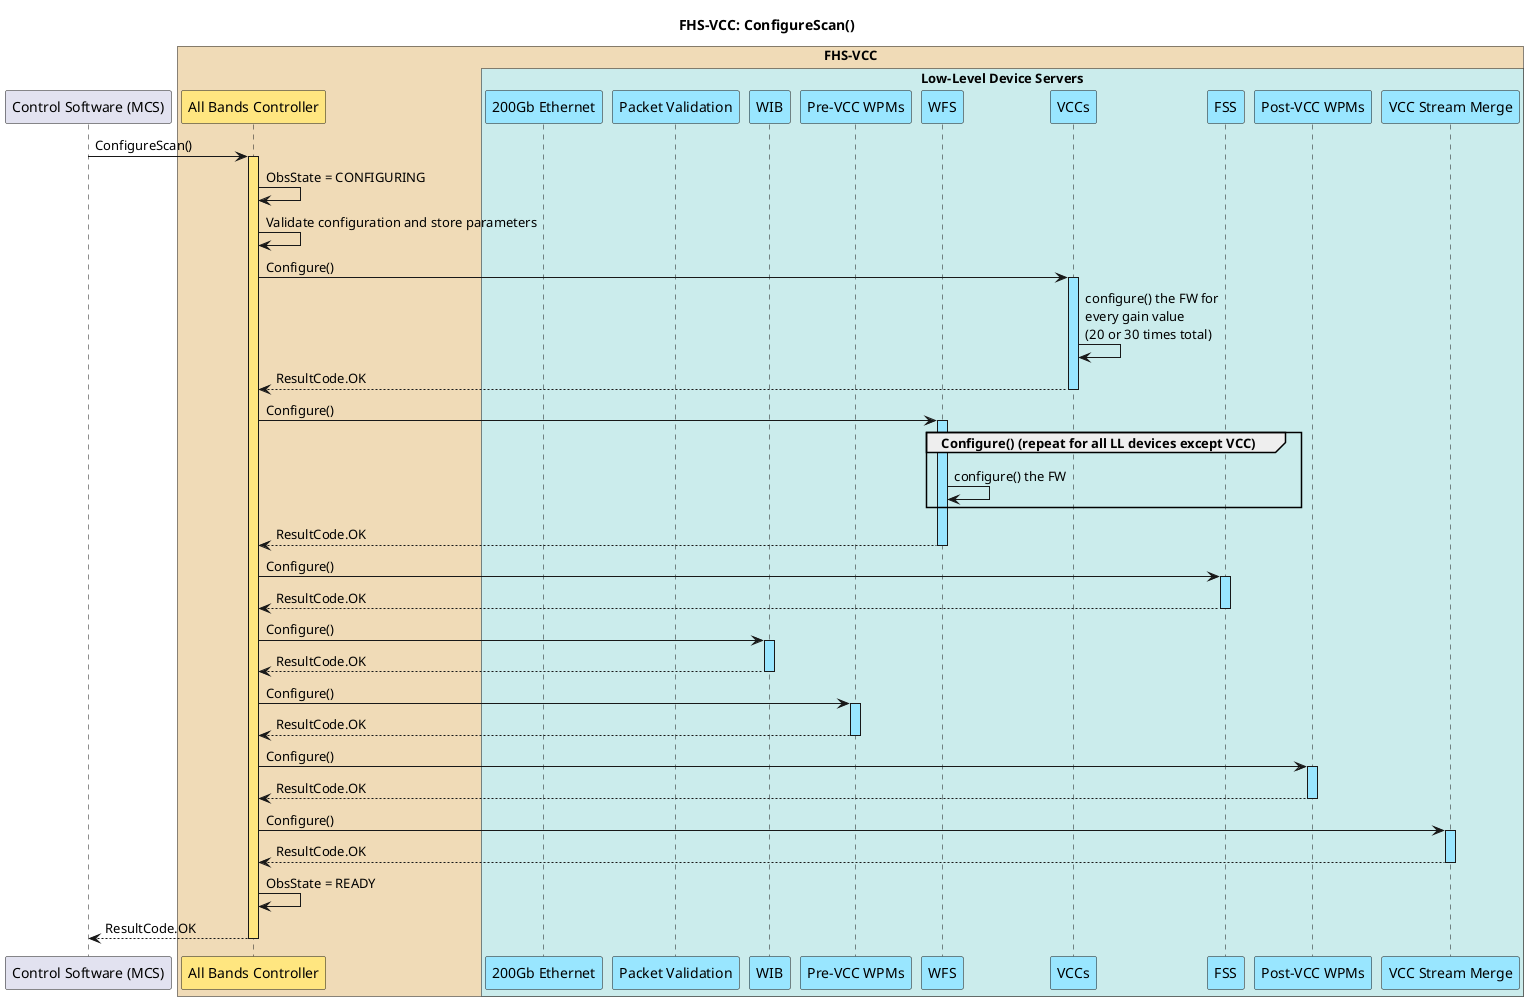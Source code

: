 @startuml fhs_vcc_configure_scan
!pragma teoz true

title FHS-VCC: ConfigureScan()

!$MCSLifeline = "#DDDDEE"
!$FHSVCCBackground = "#f0dbb7"
!$AllBands = "#ffe680"
!$AllBandsLifeline = "#ffe680"
!$LowLevelDSBackground = "#cbecec"
!$LowLevelDS = "#99e6ff"
!$LowLevelDSLifeline = "#99e6ff"

participant "Control Software (MCS)" as mcs

box "FHS-VCC" $FHSVCCBackground
participant "All Bands Controller" as allbands $AllBands
box "Low-Level Device Servers" $LowLevelDSBackground
participant "200Gb Ethernet" as eth_ds $LowLevelDS
participant "Packet Validation" as pv_ds $LowLevelDS
participant "WIB" as wib_ds $LowLevelDS
participant "Pre-VCC WPMs" as wpm_pre_ds $LowLevelDS
participant "WFS" as wfs_ds $LowLevelDS
participant "VCCs" as vcc_ds $LowLevelDS
participant "FSS" as fss_ds $LowLevelDS
participant "Post-VCC WPMs" as wpm_post_ds $LowLevelDS
participant "VCC Stream Merge" as vccsm_ds $LowLevelDS
end box
end box

mcs -> allbands ++ $AllBandsLifeline: ConfigureScan()
allbands -> allbands: ObsState = CONFIGURING
allbands -> allbands: Validate configuration and store parameters

allbands -> vcc_ds ++ $LowLevelDSLifeline: Configure()
vcc_ds -> vcc_ds: configure() the FW for\nevery gain value\n(20 or 30 times total)
allbands <-- vcc_ds --: ResultCode.OK

allbands -> wfs_ds ++ $LowLevelDSLifeline: Configure()
group Configure() (repeat for all LL devices except VCC)
wfs_ds -> wfs_ds: configure() the FW
end
allbands <-- wfs_ds --: ResultCode.OK

allbands -> fss_ds ++ $LowLevelDSLifeline: Configure()
allbands <-- fss_ds --: ResultCode.OK

allbands -> wib_ds ++ $LowLevelDSLifeline: Configure()
allbands <-- wib_ds --: ResultCode.OK

allbands -> wpm_pre_ds ++ $LowLevelDSLifeline: Configure()
allbands <-- wpm_pre_ds --: ResultCode.OK

allbands -> wpm_post_ds ++ $LowLevelDSLifeline: Configure()
allbands <-- wpm_post_ds --: ResultCode.OK

allbands -> vccsm_ds ++ $LowLevelDSLifeline: Configure()
allbands <-- vccsm_ds --: ResultCode.OK

allbands -> allbands: ObsState = READY
mcs <-- allbands --: ResultCode.OK

@enduml